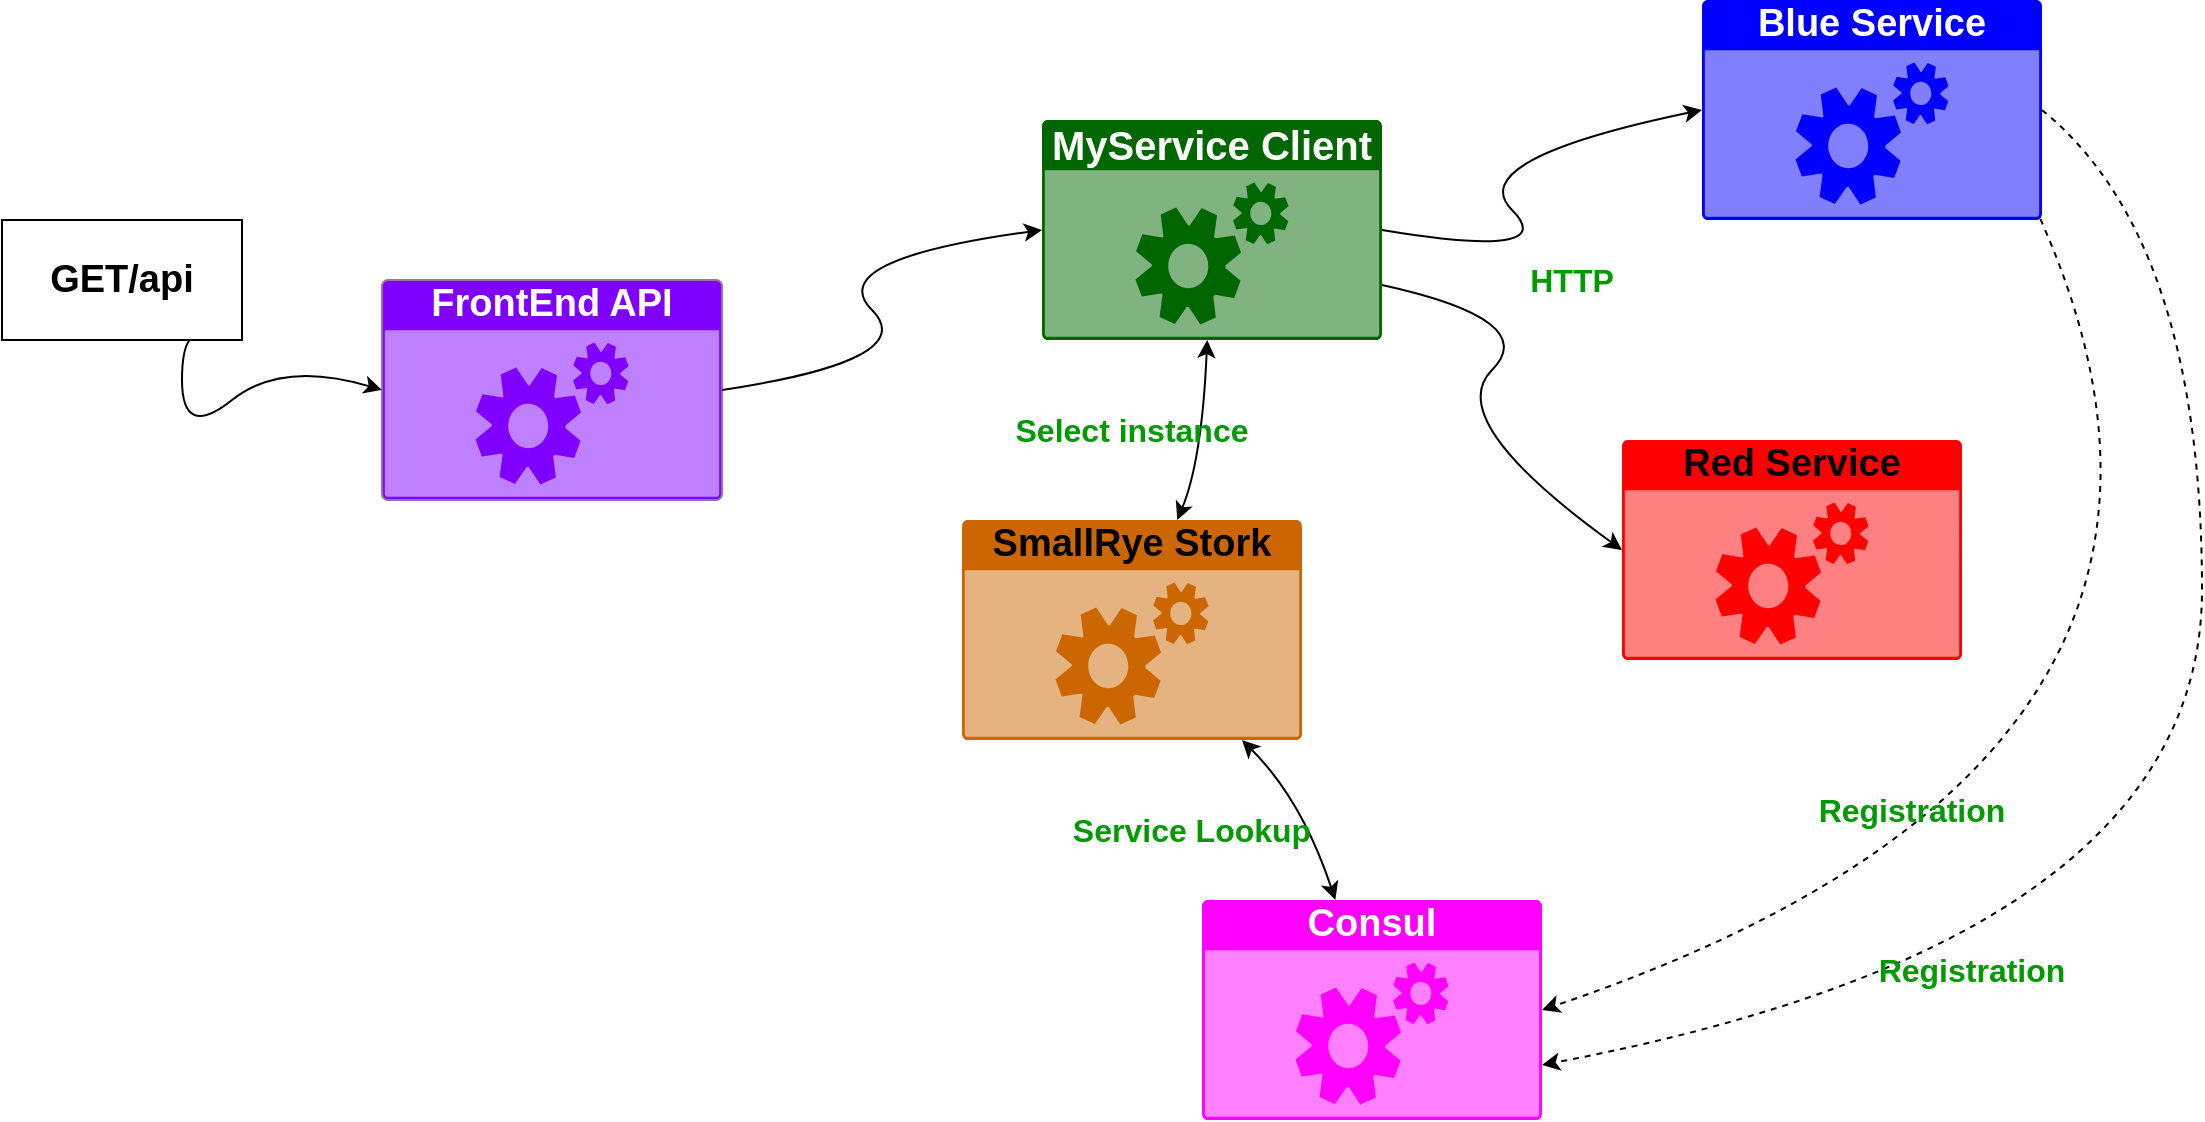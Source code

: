 <mxfile version="21.6.5" type="github">
  <diagram id="l8hXMBHkgcEJcSW0mbfh" name="Page-1">
    <mxGraphModel dx="1404" dy="543" grid="1" gridSize="10" guides="1" tooltips="1" connect="1" arrows="1" fold="1" page="1" pageScale="1" pageWidth="1169" pageHeight="827" math="0" shadow="0">
      <root>
        <mxCell id="0" />
        <mxCell id="1" parent="0" />
        <mxCell id="7ugx0wIAxtT85yUxJp1T-1" value="&lt;div style=&quot;font-size: 19px;&quot;&gt;&lt;font color=&quot;#ffffff&quot;&gt;&lt;b&gt;&lt;font style=&quot;font-size: 19px;&quot;&gt;FrontEnd API&lt;/font&gt;&lt;/b&gt;&lt;/font&gt;&lt;/div&gt;&lt;div style=&quot;font-size: 19px;&quot;&gt;&lt;b&gt;&lt;font style=&quot;font-size: 19px;&quot;&gt;&lt;br&gt;&lt;/font&gt;&lt;/b&gt;&lt;/div&gt;" style="html=1;whiteSpace=wrap;strokeColor=#9673a6;fillColor=#7F00FF;labelPosition=center;verticalLabelPosition=middle;verticalAlign=top;align=center;fontSize=12;outlineConnect=0;spacingTop=-6;sketch=0;shape=mxgraph.sitemap.services;" parent="1" vertex="1">
          <mxGeometry x="210" y="190" width="170" height="110" as="geometry" />
        </mxCell>
        <mxCell id="7ugx0wIAxtT85yUxJp1T-2" value="&lt;div&gt;&lt;b&gt;&lt;font style=&quot;font-size: 20px;&quot;&gt;MyService Client&lt;/font&gt;&lt;/b&gt;&lt;/div&gt;&lt;div&gt;&lt;b&gt;&lt;font style=&quot;font-size: 20px;&quot;&gt;&lt;br&gt;&lt;/font&gt;&lt;/b&gt;&lt;/div&gt;" style="html=1;whiteSpace=wrap;strokeColor=none;fillColor=#006600;labelPosition=center;verticalLabelPosition=middle;verticalAlign=top;align=center;fontSize=12;outlineConnect=0;spacingTop=-6;fontColor=#FFFFFF;sketch=0;shape=mxgraph.sitemap.services;" parent="1" vertex="1">
          <mxGeometry x="540" y="110" width="170" height="110" as="geometry" />
        </mxCell>
        <mxCell id="7ugx0wIAxtT85yUxJp1T-3" value="&lt;b&gt;&lt;font style=&quot;font-size: 19px;&quot;&gt;Blue Service&lt;br&gt;&lt;/font&gt;&lt;/b&gt;" style="html=1;whiteSpace=wrap;strokeColor=none;fillColor=#0000FF;labelPosition=center;verticalLabelPosition=middle;verticalAlign=top;align=center;fontSize=12;outlineConnect=0;spacingTop=-6;fontColor=#FFFFFF;sketch=0;shape=mxgraph.sitemap.services;" parent="1" vertex="1">
          <mxGeometry x="870" y="50" width="170" height="110" as="geometry" />
        </mxCell>
        <mxCell id="7ugx0wIAxtT85yUxJp1T-4" value="&lt;font color=&quot;#000000&quot;&gt;&lt;b&gt;&lt;font style=&quot;font-size: 19px;&quot;&gt;Red Service&lt;br&gt;&lt;/font&gt;&lt;/b&gt;&lt;/font&gt;" style="html=1;whiteSpace=wrap;strokeColor=none;fillColor=#FF0000;labelPosition=center;verticalLabelPosition=middle;verticalAlign=top;align=center;fontSize=12;outlineConnect=0;spacingTop=-6;fontColor=#FFFFFF;sketch=0;shape=mxgraph.sitemap.services;" parent="1" vertex="1">
          <mxGeometry x="830" y="270" width="170" height="110" as="geometry" />
        </mxCell>
        <mxCell id="7ugx0wIAxtT85yUxJp1T-5" value="&lt;div style=&quot;font-size: 19px;&quot;&gt;&lt;font size=&quot;1&quot; color=&quot;#000000&quot;&gt;&lt;b style=&quot;font-size: 19px;&quot;&gt;SmallRye Stork&lt;/b&gt;&lt;/font&gt;&lt;/div&gt;" style="html=1;whiteSpace=wrap;strokeColor=none;fillColor=#CC6600;labelPosition=center;verticalLabelPosition=middle;verticalAlign=top;align=center;fontSize=12;outlineConnect=0;spacingTop=-6;fontColor=#FFFFFF;sketch=0;shape=mxgraph.sitemap.services;" parent="1" vertex="1">
          <mxGeometry x="500" y="310" width="170" height="110" as="geometry" />
        </mxCell>
        <mxCell id="7ugx0wIAxtT85yUxJp1T-7" value="&lt;font style=&quot;font-size: 19px;&quot;&gt;&lt;b&gt;Consul&lt;/b&gt;&lt;/font&gt;" style="html=1;whiteSpace=wrap;strokeColor=none;fillColor=#FF00FF;labelPosition=center;verticalLabelPosition=middle;verticalAlign=top;align=center;fontSize=12;outlineConnect=0;spacingTop=-6;fontColor=#FFFFFF;sketch=0;shape=mxgraph.sitemap.services;" parent="1" vertex="1">
          <mxGeometry x="620" y="500" width="170" height="110" as="geometry" />
        </mxCell>
        <mxCell id="7ugx0wIAxtT85yUxJp1T-11" value="" style="curved=1;endArrow=classic;html=1;rounded=0;entryX=0;entryY=0.5;entryDx=0;entryDy=0;entryPerimeter=0;" parent="1" source="7ugx0wIAxtT85yUxJp1T-14" target="7ugx0wIAxtT85yUxJp1T-1" edge="1">
          <mxGeometry width="50" height="50" relative="1" as="geometry">
            <mxPoint x="70" y="210" as="sourcePoint" />
            <mxPoint x="200" y="230" as="targetPoint" />
            <Array as="points">
              <mxPoint x="110" y="210" />
              <mxPoint x="110" y="270" />
              <mxPoint x="160" y="230" />
            </Array>
          </mxGeometry>
        </mxCell>
        <mxCell id="7ugx0wIAxtT85yUxJp1T-14" value="&lt;font style=&quot;font-size: 19px;&quot;&gt;&lt;b&gt;GET/api&lt;/b&gt;&lt;/font&gt;" style="whiteSpace=wrap;html=1;" parent="1" vertex="1">
          <mxGeometry x="20" y="160" width="120" height="60" as="geometry" />
        </mxCell>
        <mxCell id="7ugx0wIAxtT85yUxJp1T-22" value="" style="curved=1;endArrow=classic;html=1;rounded=0;exitX=1;exitY=0.5;exitDx=0;exitDy=0;exitPerimeter=0;entryX=0;entryY=0.5;entryDx=0;entryDy=0;entryPerimeter=0;" parent="1" source="7ugx0wIAxtT85yUxJp1T-1" target="7ugx0wIAxtT85yUxJp1T-2" edge="1">
          <mxGeometry width="50" height="50" relative="1" as="geometry">
            <mxPoint x="430" y="230" as="sourcePoint" />
            <mxPoint x="530" y="170" as="targetPoint" />
            <Array as="points">
              <mxPoint x="480" y="230" />
              <mxPoint x="430" y="180" />
            </Array>
          </mxGeometry>
        </mxCell>
        <mxCell id="7ugx0wIAxtT85yUxJp1T-25" value="" style="curved=1;endArrow=classic;html=1;rounded=0;exitX=1;exitY=0.5;exitDx=0;exitDy=0;exitPerimeter=0;entryX=0;entryY=0.5;entryDx=0;entryDy=0;entryPerimeter=0;" parent="1" source="7ugx0wIAxtT85yUxJp1T-2" target="7ugx0wIAxtT85yUxJp1T-3" edge="1">
          <mxGeometry width="50" height="50" relative="1" as="geometry">
            <mxPoint x="750" y="180" as="sourcePoint" />
            <mxPoint x="850" y="120" as="targetPoint" />
            <Array as="points">
              <mxPoint x="800" y="180" />
              <mxPoint x="750" y="130" />
            </Array>
          </mxGeometry>
        </mxCell>
        <mxCell id="7ugx0wIAxtT85yUxJp1T-26" value="" style="curved=1;endArrow=classic;html=1;rounded=0;exitX=1;exitY=0.75;exitDx=0;exitDy=0;exitPerimeter=0;entryX=0;entryY=0.5;entryDx=0;entryDy=0;entryPerimeter=0;" parent="1" source="7ugx0wIAxtT85yUxJp1T-2" target="7ugx0wIAxtT85yUxJp1T-4" edge="1">
          <mxGeometry width="50" height="50" relative="1" as="geometry">
            <mxPoint x="740" y="210" as="sourcePoint" />
            <mxPoint x="820" y="310" as="targetPoint" />
            <Array as="points">
              <mxPoint x="790" y="210" />
              <mxPoint x="740" y="260" />
            </Array>
          </mxGeometry>
        </mxCell>
        <mxCell id="7ugx0wIAxtT85yUxJp1T-29" value="" style="endArrow=classic;startArrow=classic;html=1;curved=1;" parent="1" source="7ugx0wIAxtT85yUxJp1T-5" target="7ugx0wIAxtT85yUxJp1T-2" edge="1">
          <mxGeometry width="50" height="50" relative="1" as="geometry">
            <mxPoint x="570" y="290" as="sourcePoint" />
            <mxPoint x="610" y="230" as="targetPoint" />
            <Array as="points">
              <mxPoint x="620" y="280" />
            </Array>
          </mxGeometry>
        </mxCell>
        <mxCell id="7ugx0wIAxtT85yUxJp1T-30" value="" style="endArrow=classic;startArrow=classic;html=1;curved=1;" parent="1" source="7ugx0wIAxtT85yUxJp1T-7" target="7ugx0wIAxtT85yUxJp1T-5" edge="1">
          <mxGeometry width="50" height="50" relative="1" as="geometry">
            <mxPoint x="640" y="490" as="sourcePoint" />
            <mxPoint x="690" y="440" as="targetPoint" />
            <Array as="points">
              <mxPoint x="670" y="450" />
            </Array>
          </mxGeometry>
        </mxCell>
        <mxCell id="7ugx0wIAxtT85yUxJp1T-32" value="" style="endArrow=classic;html=1;exitX=1;exitY=0.5;exitDx=0;exitDy=0;exitPerimeter=0;curved=1;entryX=1;entryY=0.75;entryDx=0;entryDy=0;entryPerimeter=0;dashed=1;" parent="1" source="7ugx0wIAxtT85yUxJp1T-3" target="7ugx0wIAxtT85yUxJp1T-7" edge="1">
          <mxGeometry width="50" height="50" relative="1" as="geometry">
            <mxPoint x="1050" y="210" as="sourcePoint" />
            <mxPoint x="780" y="620" as="targetPoint" />
            <Array as="points">
              <mxPoint x="1120" y="170" />
              <mxPoint x="1120" y="520" />
            </Array>
          </mxGeometry>
        </mxCell>
        <mxCell id="7ugx0wIAxtT85yUxJp1T-34" value="" style="endArrow=classic;html=1;exitX=0.995;exitY=0.995;exitDx=0;exitDy=0;exitPerimeter=0;curved=1;entryX=1;entryY=0.5;entryDx=0;entryDy=0;entryPerimeter=0;dashed=1;" parent="1" source="7ugx0wIAxtT85yUxJp1T-3" target="7ugx0wIAxtT85yUxJp1T-7" edge="1">
          <mxGeometry width="50" height="50" relative="1" as="geometry">
            <mxPoint x="950" y="190" as="sourcePoint" />
            <mxPoint x="1000" y="240" as="targetPoint" />
            <Array as="points">
              <mxPoint x="1160" y="430" />
            </Array>
          </mxGeometry>
        </mxCell>
        <mxCell id="lSrKaYMIX6WWyUWsc2Ek-1" value="&lt;div style=&quot;font-size: 16px;&quot;&gt;&lt;font style=&quot;font-size: 16px;&quot;&gt;&lt;b&gt;Select instance&lt;/b&gt;&lt;/font&gt;&lt;/div&gt;" style="text;strokeColor=none;align=center;fillColor=none;html=1;verticalAlign=middle;whiteSpace=wrap;rounded=0;fontColor=#009900;" vertex="1" parent="1">
          <mxGeometry x="510" y="250" width="150" height="30" as="geometry" />
        </mxCell>
        <mxCell id="lSrKaYMIX6WWyUWsc2Ek-2" value="&lt;font style=&quot;font-size: 16px;&quot;&gt;&lt;b&gt;HTTP&lt;/b&gt;&lt;/font&gt;" style="text;strokeColor=none;align=center;fillColor=none;html=1;verticalAlign=middle;whiteSpace=wrap;rounded=0;fontColor=#009900;" vertex="1" parent="1">
          <mxGeometry x="730" y="175" width="150" height="30" as="geometry" />
        </mxCell>
        <mxCell id="lSrKaYMIX6WWyUWsc2Ek-3" value="&lt;div style=&quot;font-size: 16px;&quot;&gt;&lt;b&gt;Service Lookup&lt;/b&gt;&lt;/div&gt;" style="text;strokeColor=none;align=center;fillColor=none;html=1;verticalAlign=middle;whiteSpace=wrap;rounded=0;fontColor=#009900;" vertex="1" parent="1">
          <mxGeometry x="540" y="450" width="150" height="30" as="geometry" />
        </mxCell>
        <mxCell id="lSrKaYMIX6WWyUWsc2Ek-4" value="&lt;font style=&quot;font-size: 16px;&quot;&gt;&lt;b&gt;Registration&lt;/b&gt;&lt;/font&gt;" style="text;strokeColor=none;align=center;fillColor=none;html=1;verticalAlign=middle;whiteSpace=wrap;rounded=0;fontColor=#009900;" vertex="1" parent="1">
          <mxGeometry x="900" y="440" width="150" height="30" as="geometry" />
        </mxCell>
        <mxCell id="lSrKaYMIX6WWyUWsc2Ek-5" value="&lt;font style=&quot;font-size: 16px;&quot;&gt;&lt;b&gt;Registration&lt;/b&gt;&lt;/font&gt;" style="text;strokeColor=none;align=center;fillColor=none;html=1;verticalAlign=middle;whiteSpace=wrap;rounded=0;fontColor=#009900;" vertex="1" parent="1">
          <mxGeometry x="930" y="520" width="150" height="30" as="geometry" />
        </mxCell>
      </root>
    </mxGraphModel>
  </diagram>
</mxfile>
